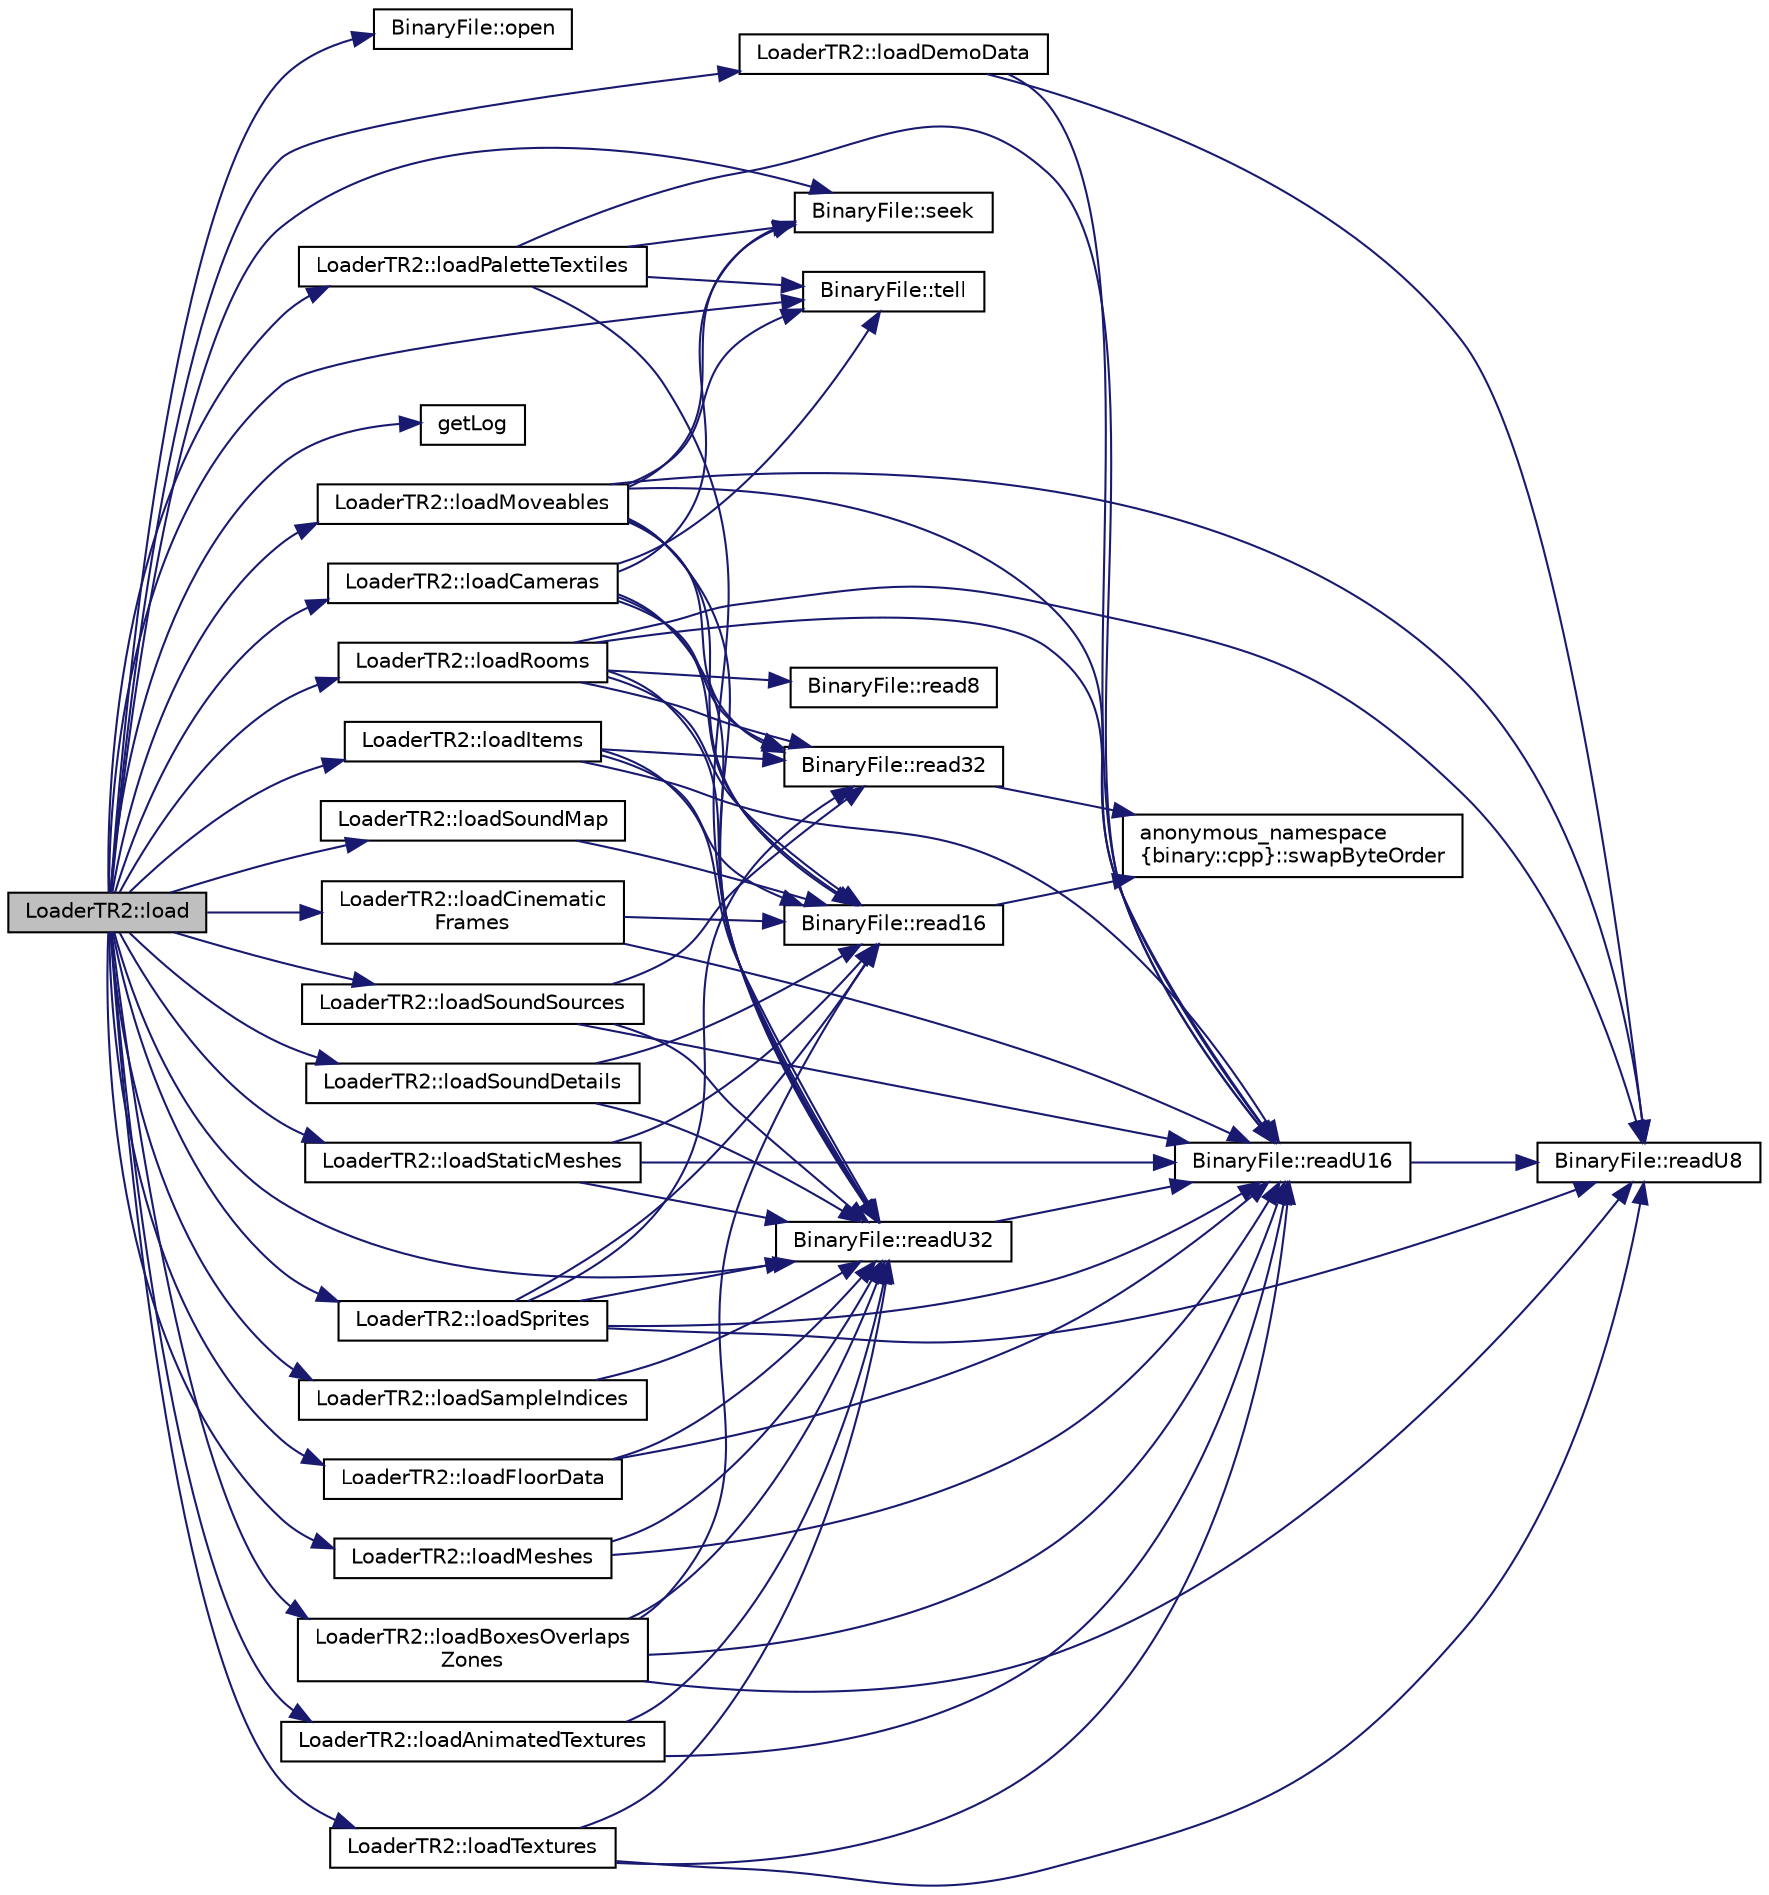 digraph "LoaderTR2::load"
{
 // INTERACTIVE_SVG=YES
  edge [fontname="Helvetica",fontsize="10",labelfontname="Helvetica",labelfontsize="10"];
  node [fontname="Helvetica",fontsize="10",shape=record];
  rankdir="LR";
  Node1 [label="LoaderTR2::load",height=0.2,width=0.4,color="black", fillcolor="grey75", style="filled" fontcolor="black"];
  Node1 -> Node2 [color="midnightblue",fontsize="10",style="solid",fontname="Helvetica"];
  Node2 [label="BinaryFile::open",height=0.2,width=0.4,color="black", fillcolor="white", style="filled",URL="$class_binary_file.html#a04c6be604a7542dc24628052e6c56a5d"];
  Node1 -> Node3 [color="midnightblue",fontsize="10",style="solid",fontname="Helvetica"];
  Node3 [label="BinaryFile::readU32",height=0.2,width=0.4,color="black", fillcolor="white", style="filled",URL="$class_binary_file.html#a638019e1dadd19e4d7f497c2f16afaa2"];
  Node3 -> Node4 [color="midnightblue",fontsize="10",style="solid",fontname="Helvetica"];
  Node4 [label="BinaryFile::readU16",height=0.2,width=0.4,color="black", fillcolor="white", style="filled",URL="$class_binary_file.html#abec3c5045cd871082f3baa214ac33fe3"];
  Node4 -> Node5 [color="midnightblue",fontsize="10",style="solid",fontname="Helvetica"];
  Node5 [label="BinaryFile::readU8",height=0.2,width=0.4,color="black", fillcolor="white", style="filled",URL="$class_binary_file.html#aa57a21e8c1d8310c9d66f119d49733f4"];
  Node1 -> Node6 [color="midnightblue",fontsize="10",style="solid",fontname="Helvetica"];
  Node6 [label="LoaderTR2::loadPaletteTextiles",height=0.2,width=0.4,color="black", fillcolor="white", style="filled",URL="$class_loader_t_r2.html#af27dc8cb523035363be1d5c96b317243"];
  Node6 -> Node7 [color="midnightblue",fontsize="10",style="solid",fontname="Helvetica"];
  Node7 [label="BinaryFile::seek",height=0.2,width=0.4,color="black", fillcolor="white", style="filled",URL="$class_binary_file.html#a7429fa2e23eabb73762ae47d3b36178a"];
  Node6 -> Node8 [color="midnightblue",fontsize="10",style="solid",fontname="Helvetica"];
  Node8 [label="BinaryFile::tell",height=0.2,width=0.4,color="black", fillcolor="white", style="filled",URL="$class_binary_file.html#abf714d8c7561654b9b935871bf482582"];
  Node6 -> Node3 [color="midnightblue",fontsize="10",style="solid",fontname="Helvetica"];
  Node6 -> Node4 [color="midnightblue",fontsize="10",style="solid",fontname="Helvetica"];
  Node1 -> Node9 [color="midnightblue",fontsize="10",style="solid",fontname="Helvetica"];
  Node9 [label="getLog",height=0.2,width=0.4,color="black", fillcolor="white", style="filled",URL="$_log_8h.html#aa2f604b13755d77658307017af86624a"];
  Node1 -> Node7 [color="midnightblue",fontsize="10",style="solid",fontname="Helvetica"];
  Node1 -> Node8 [color="midnightblue",fontsize="10",style="solid",fontname="Helvetica"];
  Node1 -> Node10 [color="midnightblue",fontsize="10",style="solid",fontname="Helvetica"];
  Node10 [label="LoaderTR2::loadRooms",height=0.2,width=0.4,color="black", fillcolor="white", style="filled",URL="$class_loader_t_r2.html#a9b3de58ec32f0fb3153a048ec600a458"];
  Node10 -> Node4 [color="midnightblue",fontsize="10",style="solid",fontname="Helvetica"];
  Node10 -> Node11 [color="midnightblue",fontsize="10",style="solid",fontname="Helvetica"];
  Node11 [label="BinaryFile::read32",height=0.2,width=0.4,color="black", fillcolor="white", style="filled",URL="$class_binary_file.html#abf381a76de9bfd187c655d84c3c106cc"];
  Node11 -> Node12 [color="midnightblue",fontsize="10",style="solid",fontname="Helvetica"];
  Node12 [label="anonymous_namespace\l\{binary::cpp\}::swapByteOrder",height=0.2,width=0.4,color="black", fillcolor="white", style="filled",URL="$namespaceanonymous__namespace_02binary_8cpp_03.html#a24a38a0266e56d9bae0d04ef3d1c70b3"];
  Node10 -> Node3 [color="midnightblue",fontsize="10",style="solid",fontname="Helvetica"];
  Node10 -> Node13 [color="midnightblue",fontsize="10",style="solid",fontname="Helvetica"];
  Node13 [label="BinaryFile::read16",height=0.2,width=0.4,color="black", fillcolor="white", style="filled",URL="$class_binary_file.html#a63aa0ceaf0ed5b60d2b39ba428bd9998"];
  Node13 -> Node12 [color="midnightblue",fontsize="10",style="solid",fontname="Helvetica"];
  Node10 -> Node5 [color="midnightblue",fontsize="10",style="solid",fontname="Helvetica"];
  Node10 -> Node14 [color="midnightblue",fontsize="10",style="solid",fontname="Helvetica"];
  Node14 [label="BinaryFile::read8",height=0.2,width=0.4,color="black", fillcolor="white", style="filled",URL="$class_binary_file.html#ab4c09b8072f111077305f81c619a0285"];
  Node1 -> Node15 [color="midnightblue",fontsize="10",style="solid",fontname="Helvetica"];
  Node15 [label="LoaderTR2::loadFloorData",height=0.2,width=0.4,color="black", fillcolor="white", style="filled",URL="$class_loader_t_r2.html#a579d2059f476d7f3371a028cd51d313e"];
  Node15 -> Node3 [color="midnightblue",fontsize="10",style="solid",fontname="Helvetica"];
  Node15 -> Node4 [color="midnightblue",fontsize="10",style="solid",fontname="Helvetica"];
  Node1 -> Node16 [color="midnightblue",fontsize="10",style="solid",fontname="Helvetica"];
  Node16 [label="LoaderTR2::loadMeshes",height=0.2,width=0.4,color="black", fillcolor="white", style="filled",URL="$class_loader_t_r2.html#a8f2861e689f8b369fe1370f886b0d2dc"];
  Node16 -> Node3 [color="midnightblue",fontsize="10",style="solid",fontname="Helvetica"];
  Node16 -> Node4 [color="midnightblue",fontsize="10",style="solid",fontname="Helvetica"];
  Node1 -> Node17 [color="midnightblue",fontsize="10",style="solid",fontname="Helvetica"];
  Node17 [label="LoaderTR2::loadMoveables",height=0.2,width=0.4,color="black", fillcolor="white", style="filled",URL="$class_loader_t_r2.html#a13ea336f46dc635948eea322b4d32c1a"];
  Node17 -> Node3 [color="midnightblue",fontsize="10",style="solid",fontname="Helvetica"];
  Node17 -> Node5 [color="midnightblue",fontsize="10",style="solid",fontname="Helvetica"];
  Node17 -> Node4 [color="midnightblue",fontsize="10",style="solid",fontname="Helvetica"];
  Node17 -> Node7 [color="midnightblue",fontsize="10",style="solid",fontname="Helvetica"];
  Node17 -> Node8 [color="midnightblue",fontsize="10",style="solid",fontname="Helvetica"];
  Node17 -> Node13 [color="midnightblue",fontsize="10",style="solid",fontname="Helvetica"];
  Node17 -> Node11 [color="midnightblue",fontsize="10",style="solid",fontname="Helvetica"];
  Node1 -> Node18 [color="midnightblue",fontsize="10",style="solid",fontname="Helvetica"];
  Node18 [label="LoaderTR2::loadStaticMeshes",height=0.2,width=0.4,color="black", fillcolor="white", style="filled",URL="$class_loader_t_r2.html#ac0c727b0da17f922e998fb3f9edebc96"];
  Node18 -> Node3 [color="midnightblue",fontsize="10",style="solid",fontname="Helvetica"];
  Node18 -> Node4 [color="midnightblue",fontsize="10",style="solid",fontname="Helvetica"];
  Node18 -> Node13 [color="midnightblue",fontsize="10",style="solid",fontname="Helvetica"];
  Node1 -> Node19 [color="midnightblue",fontsize="10",style="solid",fontname="Helvetica"];
  Node19 [label="LoaderTR2::loadTextures",height=0.2,width=0.4,color="black", fillcolor="white", style="filled",URL="$class_loader_t_r2.html#a78f70a6f43937e74afe97597cf4e9e32"];
  Node19 -> Node3 [color="midnightblue",fontsize="10",style="solid",fontname="Helvetica"];
  Node19 -> Node4 [color="midnightblue",fontsize="10",style="solid",fontname="Helvetica"];
  Node19 -> Node5 [color="midnightblue",fontsize="10",style="solid",fontname="Helvetica"];
  Node1 -> Node20 [color="midnightblue",fontsize="10",style="solid",fontname="Helvetica"];
  Node20 [label="LoaderTR2::loadSprites",height=0.2,width=0.4,color="black", fillcolor="white", style="filled",URL="$class_loader_t_r2.html#a1b5cfbbd6bf3bbc0f21973b04301b79d"];
  Node20 -> Node3 [color="midnightblue",fontsize="10",style="solid",fontname="Helvetica"];
  Node20 -> Node4 [color="midnightblue",fontsize="10",style="solid",fontname="Helvetica"];
  Node20 -> Node5 [color="midnightblue",fontsize="10",style="solid",fontname="Helvetica"];
  Node20 -> Node13 [color="midnightblue",fontsize="10",style="solid",fontname="Helvetica"];
  Node20 -> Node11 [color="midnightblue",fontsize="10",style="solid",fontname="Helvetica"];
  Node1 -> Node21 [color="midnightblue",fontsize="10",style="solid",fontname="Helvetica"];
  Node21 [label="LoaderTR2::loadCameras",height=0.2,width=0.4,color="black", fillcolor="white", style="filled",URL="$class_loader_t_r2.html#ac1cdc8fb6187e1bb0db086fa330efdd9"];
  Node21 -> Node3 [color="midnightblue",fontsize="10",style="solid",fontname="Helvetica"];
  Node21 -> Node11 [color="midnightblue",fontsize="10",style="solid",fontname="Helvetica"];
  Node21 -> Node13 [color="midnightblue",fontsize="10",style="solid",fontname="Helvetica"];
  Node21 -> Node7 [color="midnightblue",fontsize="10",style="solid",fontname="Helvetica"];
  Node21 -> Node8 [color="midnightblue",fontsize="10",style="solid",fontname="Helvetica"];
  Node1 -> Node22 [color="midnightblue",fontsize="10",style="solid",fontname="Helvetica"];
  Node22 [label="LoaderTR2::loadSoundSources",height=0.2,width=0.4,color="black", fillcolor="white", style="filled",URL="$class_loader_t_r2.html#a7546e36c1f63b7d426bd2db244d1f764"];
  Node22 -> Node3 [color="midnightblue",fontsize="10",style="solid",fontname="Helvetica"];
  Node22 -> Node11 [color="midnightblue",fontsize="10",style="solid",fontname="Helvetica"];
  Node22 -> Node4 [color="midnightblue",fontsize="10",style="solid",fontname="Helvetica"];
  Node1 -> Node23 [color="midnightblue",fontsize="10",style="solid",fontname="Helvetica"];
  Node23 [label="LoaderTR2::loadBoxesOverlaps\lZones",height=0.2,width=0.4,color="black", fillcolor="white", style="filled",URL="$class_loader_t_r2.html#a40e284bf51ca4c2e08e3eeffa05fe78f"];
  Node23 -> Node3 [color="midnightblue",fontsize="10",style="solid",fontname="Helvetica"];
  Node23 -> Node5 [color="midnightblue",fontsize="10",style="solid",fontname="Helvetica"];
  Node23 -> Node13 [color="midnightblue",fontsize="10",style="solid",fontname="Helvetica"];
  Node23 -> Node4 [color="midnightblue",fontsize="10",style="solid",fontname="Helvetica"];
  Node1 -> Node24 [color="midnightblue",fontsize="10",style="solid",fontname="Helvetica"];
  Node24 [label="LoaderTR2::loadAnimatedTextures",height=0.2,width=0.4,color="black", fillcolor="white", style="filled",URL="$class_loader_t_r2.html#a7527716e79fcccbaf850ec7fe6a3160b"];
  Node24 -> Node3 [color="midnightblue",fontsize="10",style="solid",fontname="Helvetica"];
  Node24 -> Node4 [color="midnightblue",fontsize="10",style="solid",fontname="Helvetica"];
  Node1 -> Node25 [color="midnightblue",fontsize="10",style="solid",fontname="Helvetica"];
  Node25 [label="LoaderTR2::loadItems",height=0.2,width=0.4,color="black", fillcolor="white", style="filled",URL="$class_loader_t_r2.html#a1145d8def762d27f6aec77e20642f6e6"];
  Node25 -> Node3 [color="midnightblue",fontsize="10",style="solid",fontname="Helvetica"];
  Node25 -> Node13 [color="midnightblue",fontsize="10",style="solid",fontname="Helvetica"];
  Node25 -> Node11 [color="midnightblue",fontsize="10",style="solid",fontname="Helvetica"];
  Node25 -> Node4 [color="midnightblue",fontsize="10",style="solid",fontname="Helvetica"];
  Node1 -> Node26 [color="midnightblue",fontsize="10",style="solid",fontname="Helvetica"];
  Node26 [label="LoaderTR2::loadCinematic\lFrames",height=0.2,width=0.4,color="black", fillcolor="white", style="filled",URL="$class_loader_t_r2.html#a6b373e3743226825d2bd8944085c6ade"];
  Node26 -> Node4 [color="midnightblue",fontsize="10",style="solid",fontname="Helvetica"];
  Node26 -> Node13 [color="midnightblue",fontsize="10",style="solid",fontname="Helvetica"];
  Node1 -> Node27 [color="midnightblue",fontsize="10",style="solid",fontname="Helvetica"];
  Node27 [label="LoaderTR2::loadDemoData",height=0.2,width=0.4,color="black", fillcolor="white", style="filled",URL="$class_loader_t_r2.html#ad7d186664e3dd1e3ae24f4ba1d8b9c17"];
  Node27 -> Node4 [color="midnightblue",fontsize="10",style="solid",fontname="Helvetica"];
  Node27 -> Node5 [color="midnightblue",fontsize="10",style="solid",fontname="Helvetica"];
  Node1 -> Node28 [color="midnightblue",fontsize="10",style="solid",fontname="Helvetica"];
  Node28 [label="LoaderTR2::loadSoundMap",height=0.2,width=0.4,color="black", fillcolor="white", style="filled",URL="$class_loader_t_r2.html#a3a8bdceef4d69be7c7960338a6a29b05"];
  Node28 -> Node13 [color="midnightblue",fontsize="10",style="solid",fontname="Helvetica"];
  Node1 -> Node29 [color="midnightblue",fontsize="10",style="solid",fontname="Helvetica"];
  Node29 [label="LoaderTR2::loadSoundDetails",height=0.2,width=0.4,color="black", fillcolor="white", style="filled",URL="$class_loader_t_r2.html#ae8bf17f1e854fc0c43068d4e854dda80"];
  Node29 -> Node3 [color="midnightblue",fontsize="10",style="solid",fontname="Helvetica"];
  Node29 -> Node13 [color="midnightblue",fontsize="10",style="solid",fontname="Helvetica"];
  Node1 -> Node30 [color="midnightblue",fontsize="10",style="solid",fontname="Helvetica"];
  Node30 [label="LoaderTR2::loadSampleIndices",height=0.2,width=0.4,color="black", fillcolor="white", style="filled",URL="$class_loader_t_r2.html#a8d8765767bd5a3b3fdce37c0b8d5ed59"];
  Node30 -> Node3 [color="midnightblue",fontsize="10",style="solid",fontname="Helvetica"];
}
